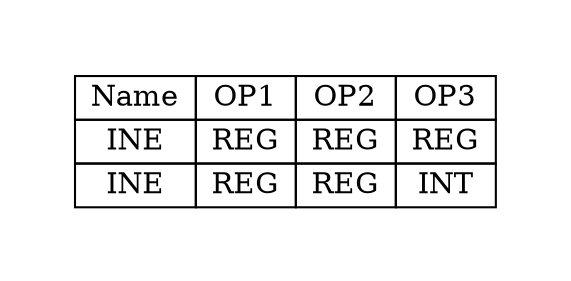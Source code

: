 digraph{
graph [pad="0.5", nodesep="0.5", ranksep="2" ]
node [shape=plain]
Foo [label=<
<table border="0" cellborder="1" cellspacing="0">
<tr><td> Name </td> <td> OP1 </td><td> OP2 </td><td> OP3 </td> </tr>
<tr><td> INE </td><td> REG </td><td> REG </td><td> REG </td> </tr>
<tr><td> INE </td><td> REG </td><td> REG </td><td> INT </td> </tr>
</table>>];
}
